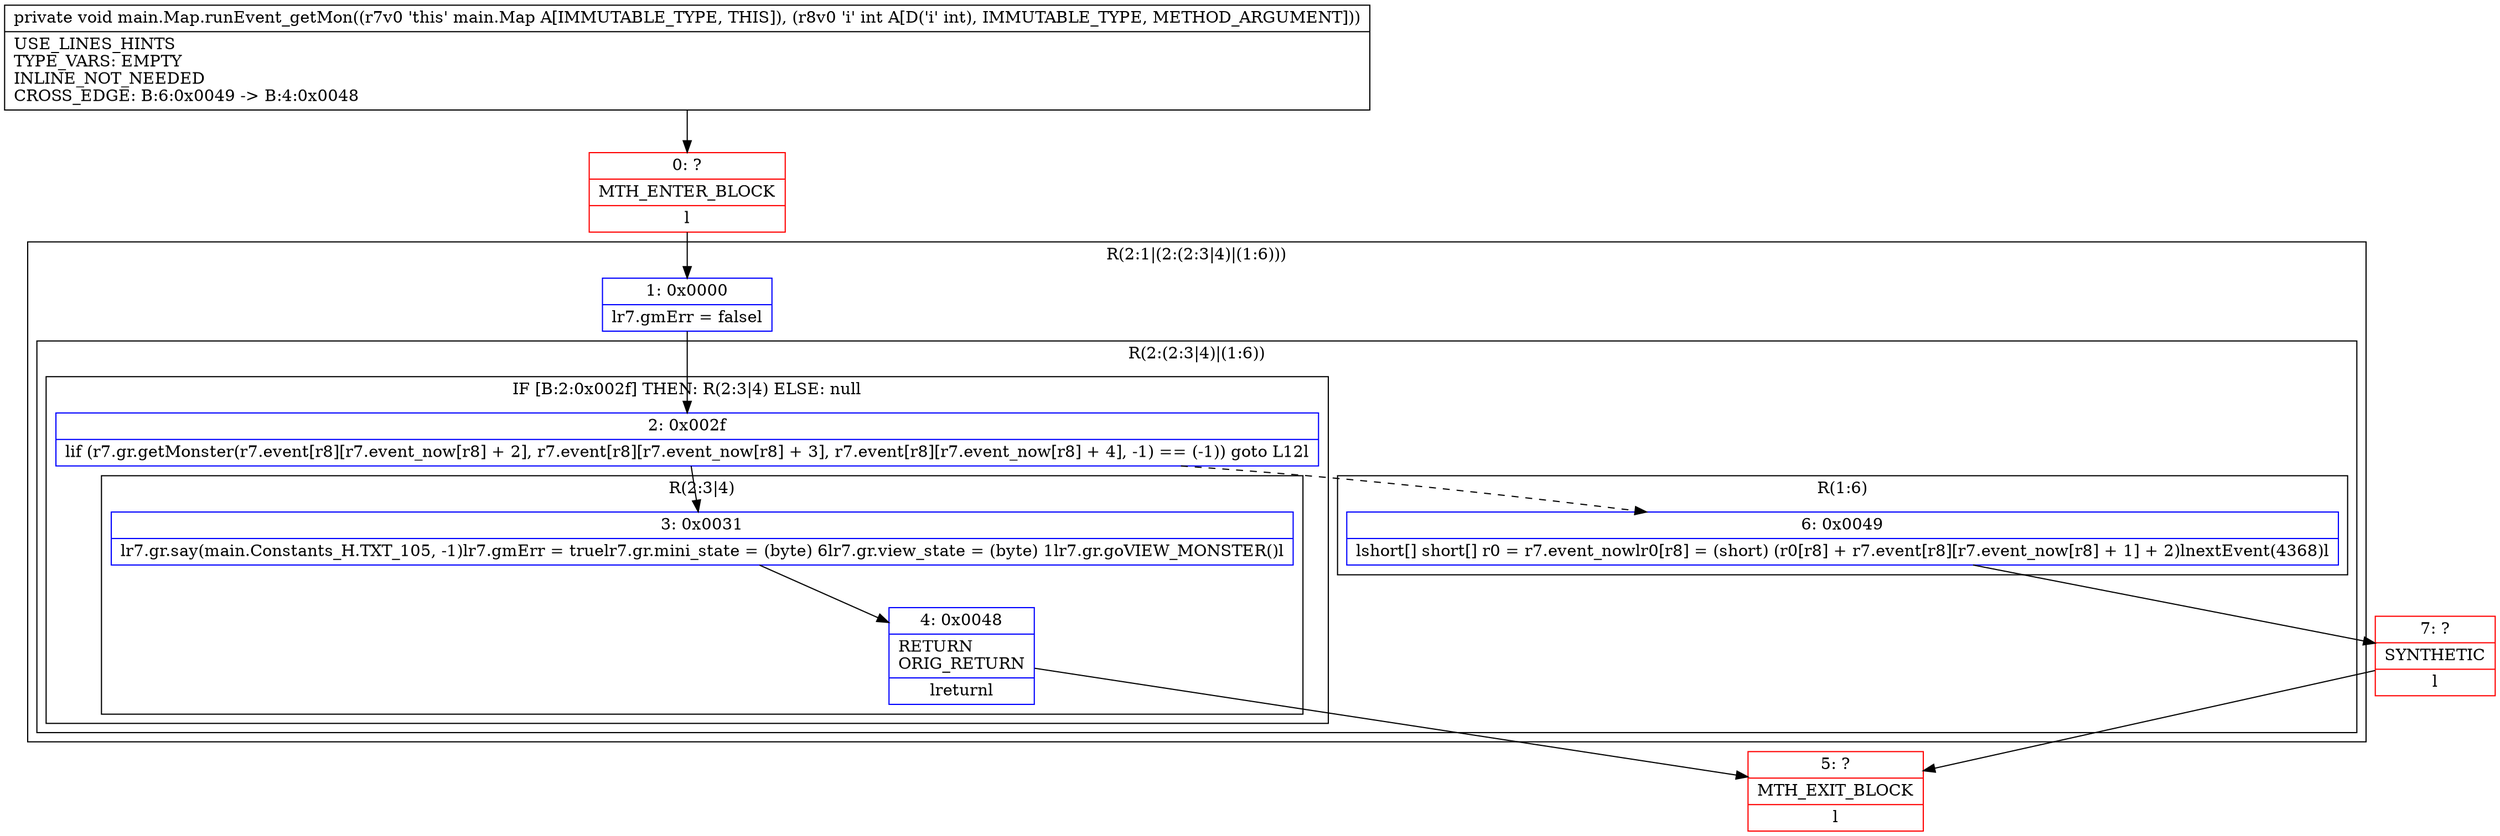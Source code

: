 digraph "CFG formain.Map.runEvent_getMon(I)V" {
subgraph cluster_Region_1004671252 {
label = "R(2:1|(2:(2:3|4)|(1:6)))";
node [shape=record,color=blue];
Node_1 [shape=record,label="{1\:\ 0x0000|lr7.gmErr = falsel}"];
subgraph cluster_Region_241529586 {
label = "R(2:(2:3|4)|(1:6))";
node [shape=record,color=blue];
subgraph cluster_IfRegion_1909170329 {
label = "IF [B:2:0x002f] THEN: R(2:3|4) ELSE: null";
node [shape=record,color=blue];
Node_2 [shape=record,label="{2\:\ 0x002f|lif (r7.gr.getMonster(r7.event[r8][r7.event_now[r8] + 2], r7.event[r8][r7.event_now[r8] + 3], r7.event[r8][r7.event_now[r8] + 4], \-1) == (\-1)) goto L12l}"];
subgraph cluster_Region_769311560 {
label = "R(2:3|4)";
node [shape=record,color=blue];
Node_3 [shape=record,label="{3\:\ 0x0031|lr7.gr.say(main.Constants_H.TXT_105, \-1)lr7.gmErr = truelr7.gr.mini_state = (byte) 6lr7.gr.view_state = (byte) 1lr7.gr.goVIEW_MONSTER()l}"];
Node_4 [shape=record,label="{4\:\ 0x0048|RETURN\lORIG_RETURN\l|lreturnl}"];
}
}
subgraph cluster_Region_1590129847 {
label = "R(1:6)";
node [shape=record,color=blue];
Node_6 [shape=record,label="{6\:\ 0x0049|lshort[] short[] r0 = r7.event_nowlr0[r8] = (short) (r0[r8] + r7.event[r8][r7.event_now[r8] + 1] + 2)lnextEvent(4368)l}"];
}
}
}
Node_0 [shape=record,color=red,label="{0\:\ ?|MTH_ENTER_BLOCK\l|l}"];
Node_5 [shape=record,color=red,label="{5\:\ ?|MTH_EXIT_BLOCK\l|l}"];
Node_7 [shape=record,color=red,label="{7\:\ ?|SYNTHETIC\l|l}"];
MethodNode[shape=record,label="{private void main.Map.runEvent_getMon((r7v0 'this' main.Map A[IMMUTABLE_TYPE, THIS]), (r8v0 'i' int A[D('i' int), IMMUTABLE_TYPE, METHOD_ARGUMENT]))  | USE_LINES_HINTS\lTYPE_VARS: EMPTY\lINLINE_NOT_NEEDED\lCROSS_EDGE: B:6:0x0049 \-\> B:4:0x0048\l}"];
MethodNode -> Node_0;
Node_1 -> Node_2;
Node_2 -> Node_3;
Node_2 -> Node_6[style=dashed];
Node_3 -> Node_4;
Node_4 -> Node_5;
Node_6 -> Node_7;
Node_0 -> Node_1;
Node_7 -> Node_5;
}

